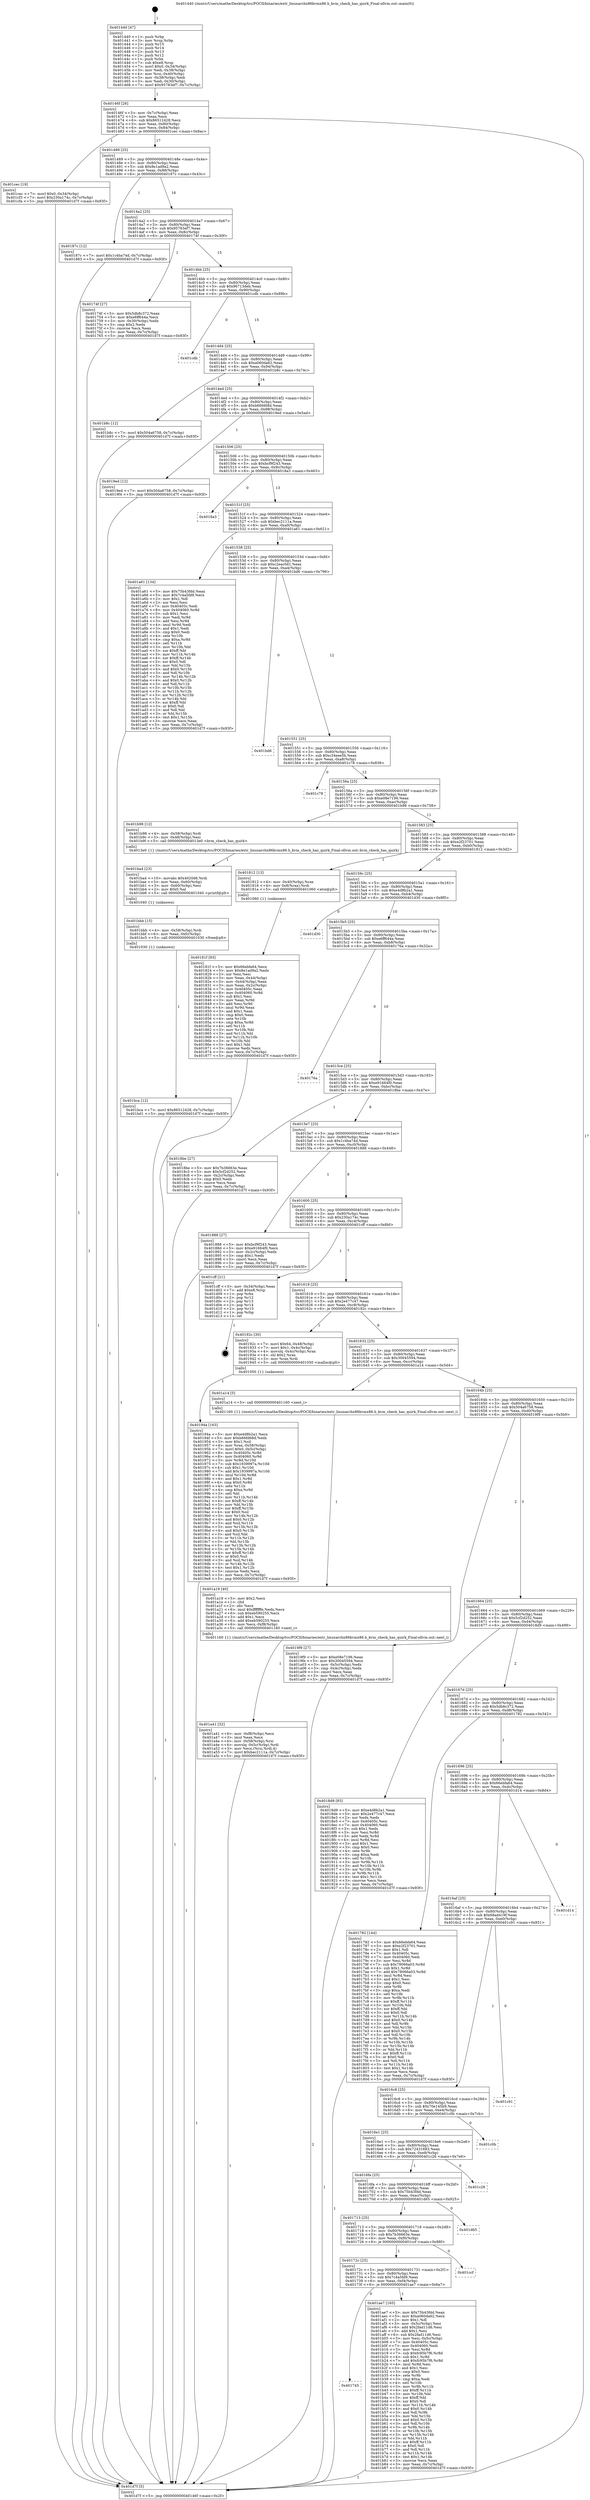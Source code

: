 digraph "0x401440" {
  label = "0x401440 (/mnt/c/Users/mathe/Desktop/tcc/POCII/binaries/extr_linuxarchx86kvmx86.h_kvm_check_has_quirk_Final-ollvm.out::main(0))"
  labelloc = "t"
  node[shape=record]

  Entry [label="",width=0.3,height=0.3,shape=circle,fillcolor=black,style=filled]
  "0x40146f" [label="{
     0x40146f [26]\l
     | [instrs]\l
     &nbsp;&nbsp;0x40146f \<+3\>: mov -0x7c(%rbp),%eax\l
     &nbsp;&nbsp;0x401472 \<+2\>: mov %eax,%ecx\l
     &nbsp;&nbsp;0x401474 \<+6\>: sub $0x86512428,%ecx\l
     &nbsp;&nbsp;0x40147a \<+3\>: mov %eax,-0x80(%rbp)\l
     &nbsp;&nbsp;0x40147d \<+6\>: mov %ecx,-0x84(%rbp)\l
     &nbsp;&nbsp;0x401483 \<+6\>: je 0000000000401cec \<main+0x8ac\>\l
  }"]
  "0x401cec" [label="{
     0x401cec [19]\l
     | [instrs]\l
     &nbsp;&nbsp;0x401cec \<+7\>: movl $0x0,-0x34(%rbp)\l
     &nbsp;&nbsp;0x401cf3 \<+7\>: movl $0x230a174c,-0x7c(%rbp)\l
     &nbsp;&nbsp;0x401cfa \<+5\>: jmp 0000000000401d7f \<main+0x93f\>\l
  }"]
  "0x401489" [label="{
     0x401489 [25]\l
     | [instrs]\l
     &nbsp;&nbsp;0x401489 \<+5\>: jmp 000000000040148e \<main+0x4e\>\l
     &nbsp;&nbsp;0x40148e \<+3\>: mov -0x80(%rbp),%eax\l
     &nbsp;&nbsp;0x401491 \<+5\>: sub $0x8e1ad9a2,%eax\l
     &nbsp;&nbsp;0x401496 \<+6\>: mov %eax,-0x88(%rbp)\l
     &nbsp;&nbsp;0x40149c \<+6\>: je 000000000040187c \<main+0x43c\>\l
  }"]
  Exit [label="",width=0.3,height=0.3,shape=circle,fillcolor=black,style=filled,peripheries=2]
  "0x40187c" [label="{
     0x40187c [12]\l
     | [instrs]\l
     &nbsp;&nbsp;0x40187c \<+7\>: movl $0x1c4ba74d,-0x7c(%rbp)\l
     &nbsp;&nbsp;0x401883 \<+5\>: jmp 0000000000401d7f \<main+0x93f\>\l
  }"]
  "0x4014a2" [label="{
     0x4014a2 [25]\l
     | [instrs]\l
     &nbsp;&nbsp;0x4014a2 \<+5\>: jmp 00000000004014a7 \<main+0x67\>\l
     &nbsp;&nbsp;0x4014a7 \<+3\>: mov -0x80(%rbp),%eax\l
     &nbsp;&nbsp;0x4014aa \<+5\>: sub $0x95783ef7,%eax\l
     &nbsp;&nbsp;0x4014af \<+6\>: mov %eax,-0x8c(%rbp)\l
     &nbsp;&nbsp;0x4014b5 \<+6\>: je 000000000040174f \<main+0x30f\>\l
  }"]
  "0x401bca" [label="{
     0x401bca [12]\l
     | [instrs]\l
     &nbsp;&nbsp;0x401bca \<+7\>: movl $0x86512428,-0x7c(%rbp)\l
     &nbsp;&nbsp;0x401bd1 \<+5\>: jmp 0000000000401d7f \<main+0x93f\>\l
  }"]
  "0x40174f" [label="{
     0x40174f [27]\l
     | [instrs]\l
     &nbsp;&nbsp;0x40174f \<+5\>: mov $0x5db8c372,%eax\l
     &nbsp;&nbsp;0x401754 \<+5\>: mov $0xe6ff644a,%ecx\l
     &nbsp;&nbsp;0x401759 \<+3\>: mov -0x30(%rbp),%edx\l
     &nbsp;&nbsp;0x40175c \<+3\>: cmp $0x2,%edx\l
     &nbsp;&nbsp;0x40175f \<+3\>: cmovne %ecx,%eax\l
     &nbsp;&nbsp;0x401762 \<+3\>: mov %eax,-0x7c(%rbp)\l
     &nbsp;&nbsp;0x401765 \<+5\>: jmp 0000000000401d7f \<main+0x93f\>\l
  }"]
  "0x4014bb" [label="{
     0x4014bb [25]\l
     | [instrs]\l
     &nbsp;&nbsp;0x4014bb \<+5\>: jmp 00000000004014c0 \<main+0x80\>\l
     &nbsp;&nbsp;0x4014c0 \<+3\>: mov -0x80(%rbp),%eax\l
     &nbsp;&nbsp;0x4014c3 \<+5\>: sub $0x96713deb,%eax\l
     &nbsp;&nbsp;0x4014c8 \<+6\>: mov %eax,-0x90(%rbp)\l
     &nbsp;&nbsp;0x4014ce \<+6\>: je 0000000000401cdb \<main+0x89b\>\l
  }"]
  "0x401d7f" [label="{
     0x401d7f [5]\l
     | [instrs]\l
     &nbsp;&nbsp;0x401d7f \<+5\>: jmp 000000000040146f \<main+0x2f\>\l
  }"]
  "0x401440" [label="{
     0x401440 [47]\l
     | [instrs]\l
     &nbsp;&nbsp;0x401440 \<+1\>: push %rbp\l
     &nbsp;&nbsp;0x401441 \<+3\>: mov %rsp,%rbp\l
     &nbsp;&nbsp;0x401444 \<+2\>: push %r15\l
     &nbsp;&nbsp;0x401446 \<+2\>: push %r14\l
     &nbsp;&nbsp;0x401448 \<+2\>: push %r13\l
     &nbsp;&nbsp;0x40144a \<+2\>: push %r12\l
     &nbsp;&nbsp;0x40144c \<+1\>: push %rbx\l
     &nbsp;&nbsp;0x40144d \<+7\>: sub $0xe8,%rsp\l
     &nbsp;&nbsp;0x401454 \<+7\>: movl $0x0,-0x34(%rbp)\l
     &nbsp;&nbsp;0x40145b \<+3\>: mov %edi,-0x38(%rbp)\l
     &nbsp;&nbsp;0x40145e \<+4\>: mov %rsi,-0x40(%rbp)\l
     &nbsp;&nbsp;0x401462 \<+3\>: mov -0x38(%rbp),%edi\l
     &nbsp;&nbsp;0x401465 \<+3\>: mov %edi,-0x30(%rbp)\l
     &nbsp;&nbsp;0x401468 \<+7\>: movl $0x95783ef7,-0x7c(%rbp)\l
  }"]
  "0x401bbb" [label="{
     0x401bbb [15]\l
     | [instrs]\l
     &nbsp;&nbsp;0x401bbb \<+4\>: mov -0x58(%rbp),%rdi\l
     &nbsp;&nbsp;0x401bbf \<+6\>: mov %eax,-0xfc(%rbp)\l
     &nbsp;&nbsp;0x401bc5 \<+5\>: call 0000000000401030 \<free@plt\>\l
     | [calls]\l
     &nbsp;&nbsp;0x401030 \{1\} (unknown)\l
  }"]
  "0x401cdb" [label="{
     0x401cdb\l
  }", style=dashed]
  "0x4014d4" [label="{
     0x4014d4 [25]\l
     | [instrs]\l
     &nbsp;&nbsp;0x4014d4 \<+5\>: jmp 00000000004014d9 \<main+0x99\>\l
     &nbsp;&nbsp;0x4014d9 \<+3\>: mov -0x80(%rbp),%eax\l
     &nbsp;&nbsp;0x4014dc \<+5\>: sub $0xa060da62,%eax\l
     &nbsp;&nbsp;0x4014e1 \<+6\>: mov %eax,-0x94(%rbp)\l
     &nbsp;&nbsp;0x4014e7 \<+6\>: je 0000000000401b8c \<main+0x74c\>\l
  }"]
  "0x401ba4" [label="{
     0x401ba4 [23]\l
     | [instrs]\l
     &nbsp;&nbsp;0x401ba4 \<+10\>: movabs $0x4020d6,%rdi\l
     &nbsp;&nbsp;0x401bae \<+3\>: mov %eax,-0x60(%rbp)\l
     &nbsp;&nbsp;0x401bb1 \<+3\>: mov -0x60(%rbp),%esi\l
     &nbsp;&nbsp;0x401bb4 \<+2\>: mov $0x0,%al\l
     &nbsp;&nbsp;0x401bb6 \<+5\>: call 0000000000401040 \<printf@plt\>\l
     | [calls]\l
     &nbsp;&nbsp;0x401040 \{1\} (unknown)\l
  }"]
  "0x401b8c" [label="{
     0x401b8c [12]\l
     | [instrs]\l
     &nbsp;&nbsp;0x401b8c \<+7\>: movl $0x504a6758,-0x7c(%rbp)\l
     &nbsp;&nbsp;0x401b93 \<+5\>: jmp 0000000000401d7f \<main+0x93f\>\l
  }"]
  "0x4014ed" [label="{
     0x4014ed [25]\l
     | [instrs]\l
     &nbsp;&nbsp;0x4014ed \<+5\>: jmp 00000000004014f2 \<main+0xb2\>\l
     &nbsp;&nbsp;0x4014f2 \<+3\>: mov -0x80(%rbp),%eax\l
     &nbsp;&nbsp;0x4014f5 \<+5\>: sub $0xb66fd68d,%eax\l
     &nbsp;&nbsp;0x4014fa \<+6\>: mov %eax,-0x98(%rbp)\l
     &nbsp;&nbsp;0x401500 \<+6\>: je 00000000004019ed \<main+0x5ad\>\l
  }"]
  "0x401745" [label="{
     0x401745\l
  }", style=dashed]
  "0x4019ed" [label="{
     0x4019ed [12]\l
     | [instrs]\l
     &nbsp;&nbsp;0x4019ed \<+7\>: movl $0x504a6758,-0x7c(%rbp)\l
     &nbsp;&nbsp;0x4019f4 \<+5\>: jmp 0000000000401d7f \<main+0x93f\>\l
  }"]
  "0x401506" [label="{
     0x401506 [25]\l
     | [instrs]\l
     &nbsp;&nbsp;0x401506 \<+5\>: jmp 000000000040150b \<main+0xcb\>\l
     &nbsp;&nbsp;0x40150b \<+3\>: mov -0x80(%rbp),%eax\l
     &nbsp;&nbsp;0x40150e \<+5\>: sub $0xbcf9f243,%eax\l
     &nbsp;&nbsp;0x401513 \<+6\>: mov %eax,-0x9c(%rbp)\l
     &nbsp;&nbsp;0x401519 \<+6\>: je 00000000004018a3 \<main+0x463\>\l
  }"]
  "0x401ae7" [label="{
     0x401ae7 [165]\l
     | [instrs]\l
     &nbsp;&nbsp;0x401ae7 \<+5\>: mov $0x75b43fdd,%eax\l
     &nbsp;&nbsp;0x401aec \<+5\>: mov $0xa060da62,%ecx\l
     &nbsp;&nbsp;0x401af1 \<+2\>: mov $0x1,%dl\l
     &nbsp;&nbsp;0x401af3 \<+3\>: mov -0x5c(%rbp),%esi\l
     &nbsp;&nbsp;0x401af6 \<+6\>: add $0x2fad11d6,%esi\l
     &nbsp;&nbsp;0x401afc \<+3\>: add $0x1,%esi\l
     &nbsp;&nbsp;0x401aff \<+6\>: sub $0x2fad11d6,%esi\l
     &nbsp;&nbsp;0x401b05 \<+3\>: mov %esi,-0x5c(%rbp)\l
     &nbsp;&nbsp;0x401b08 \<+7\>: mov 0x40405c,%esi\l
     &nbsp;&nbsp;0x401b0f \<+7\>: mov 0x404060,%edi\l
     &nbsp;&nbsp;0x401b16 \<+3\>: mov %esi,%r8d\l
     &nbsp;&nbsp;0x401b19 \<+7\>: sub $0xfc95b7f6,%r8d\l
     &nbsp;&nbsp;0x401b20 \<+4\>: sub $0x1,%r8d\l
     &nbsp;&nbsp;0x401b24 \<+7\>: add $0xfc95b7f6,%r8d\l
     &nbsp;&nbsp;0x401b2b \<+4\>: imul %r8d,%esi\l
     &nbsp;&nbsp;0x401b2f \<+3\>: and $0x1,%esi\l
     &nbsp;&nbsp;0x401b32 \<+3\>: cmp $0x0,%esi\l
     &nbsp;&nbsp;0x401b35 \<+4\>: sete %r9b\l
     &nbsp;&nbsp;0x401b39 \<+3\>: cmp $0xa,%edi\l
     &nbsp;&nbsp;0x401b3c \<+4\>: setl %r10b\l
     &nbsp;&nbsp;0x401b40 \<+3\>: mov %r9b,%r11b\l
     &nbsp;&nbsp;0x401b43 \<+4\>: xor $0xff,%r11b\l
     &nbsp;&nbsp;0x401b47 \<+3\>: mov %r10b,%bl\l
     &nbsp;&nbsp;0x401b4a \<+3\>: xor $0xff,%bl\l
     &nbsp;&nbsp;0x401b4d \<+3\>: xor $0x0,%dl\l
     &nbsp;&nbsp;0x401b50 \<+3\>: mov %r11b,%r14b\l
     &nbsp;&nbsp;0x401b53 \<+4\>: and $0x0,%r14b\l
     &nbsp;&nbsp;0x401b57 \<+3\>: and %dl,%r9b\l
     &nbsp;&nbsp;0x401b5a \<+3\>: mov %bl,%r15b\l
     &nbsp;&nbsp;0x401b5d \<+4\>: and $0x0,%r15b\l
     &nbsp;&nbsp;0x401b61 \<+3\>: and %dl,%r10b\l
     &nbsp;&nbsp;0x401b64 \<+3\>: or %r9b,%r14b\l
     &nbsp;&nbsp;0x401b67 \<+3\>: or %r10b,%r15b\l
     &nbsp;&nbsp;0x401b6a \<+3\>: xor %r15b,%r14b\l
     &nbsp;&nbsp;0x401b6d \<+3\>: or %bl,%r11b\l
     &nbsp;&nbsp;0x401b70 \<+4\>: xor $0xff,%r11b\l
     &nbsp;&nbsp;0x401b74 \<+3\>: or $0x0,%dl\l
     &nbsp;&nbsp;0x401b77 \<+3\>: and %dl,%r11b\l
     &nbsp;&nbsp;0x401b7a \<+3\>: or %r11b,%r14b\l
     &nbsp;&nbsp;0x401b7d \<+4\>: test $0x1,%r14b\l
     &nbsp;&nbsp;0x401b81 \<+3\>: cmovne %ecx,%eax\l
     &nbsp;&nbsp;0x401b84 \<+3\>: mov %eax,-0x7c(%rbp)\l
     &nbsp;&nbsp;0x401b87 \<+5\>: jmp 0000000000401d7f \<main+0x93f\>\l
  }"]
  "0x4018a3" [label="{
     0x4018a3\l
  }", style=dashed]
  "0x40151f" [label="{
     0x40151f [25]\l
     | [instrs]\l
     &nbsp;&nbsp;0x40151f \<+5\>: jmp 0000000000401524 \<main+0xe4\>\l
     &nbsp;&nbsp;0x401524 \<+3\>: mov -0x80(%rbp),%eax\l
     &nbsp;&nbsp;0x401527 \<+5\>: sub $0xbec2111a,%eax\l
     &nbsp;&nbsp;0x40152c \<+6\>: mov %eax,-0xa0(%rbp)\l
     &nbsp;&nbsp;0x401532 \<+6\>: je 0000000000401a61 \<main+0x621\>\l
  }"]
  "0x40172c" [label="{
     0x40172c [25]\l
     | [instrs]\l
     &nbsp;&nbsp;0x40172c \<+5\>: jmp 0000000000401731 \<main+0x2f1\>\l
     &nbsp;&nbsp;0x401731 \<+3\>: mov -0x80(%rbp),%eax\l
     &nbsp;&nbsp;0x401734 \<+5\>: sub $0x7c4a5fd9,%eax\l
     &nbsp;&nbsp;0x401739 \<+6\>: mov %eax,-0xf4(%rbp)\l
     &nbsp;&nbsp;0x40173f \<+6\>: je 0000000000401ae7 \<main+0x6a7\>\l
  }"]
  "0x401a61" [label="{
     0x401a61 [134]\l
     | [instrs]\l
     &nbsp;&nbsp;0x401a61 \<+5\>: mov $0x75b43fdd,%eax\l
     &nbsp;&nbsp;0x401a66 \<+5\>: mov $0x7c4a5fd9,%ecx\l
     &nbsp;&nbsp;0x401a6b \<+2\>: mov $0x1,%dl\l
     &nbsp;&nbsp;0x401a6d \<+2\>: xor %esi,%esi\l
     &nbsp;&nbsp;0x401a6f \<+7\>: mov 0x40405c,%edi\l
     &nbsp;&nbsp;0x401a76 \<+8\>: mov 0x404060,%r8d\l
     &nbsp;&nbsp;0x401a7e \<+3\>: sub $0x1,%esi\l
     &nbsp;&nbsp;0x401a81 \<+3\>: mov %edi,%r9d\l
     &nbsp;&nbsp;0x401a84 \<+3\>: add %esi,%r9d\l
     &nbsp;&nbsp;0x401a87 \<+4\>: imul %r9d,%edi\l
     &nbsp;&nbsp;0x401a8b \<+3\>: and $0x1,%edi\l
     &nbsp;&nbsp;0x401a8e \<+3\>: cmp $0x0,%edi\l
     &nbsp;&nbsp;0x401a91 \<+4\>: sete %r10b\l
     &nbsp;&nbsp;0x401a95 \<+4\>: cmp $0xa,%r8d\l
     &nbsp;&nbsp;0x401a99 \<+4\>: setl %r11b\l
     &nbsp;&nbsp;0x401a9d \<+3\>: mov %r10b,%bl\l
     &nbsp;&nbsp;0x401aa0 \<+3\>: xor $0xff,%bl\l
     &nbsp;&nbsp;0x401aa3 \<+3\>: mov %r11b,%r14b\l
     &nbsp;&nbsp;0x401aa6 \<+4\>: xor $0xff,%r14b\l
     &nbsp;&nbsp;0x401aaa \<+3\>: xor $0x0,%dl\l
     &nbsp;&nbsp;0x401aad \<+3\>: mov %bl,%r15b\l
     &nbsp;&nbsp;0x401ab0 \<+4\>: and $0x0,%r15b\l
     &nbsp;&nbsp;0x401ab4 \<+3\>: and %dl,%r10b\l
     &nbsp;&nbsp;0x401ab7 \<+3\>: mov %r14b,%r12b\l
     &nbsp;&nbsp;0x401aba \<+4\>: and $0x0,%r12b\l
     &nbsp;&nbsp;0x401abe \<+3\>: and %dl,%r11b\l
     &nbsp;&nbsp;0x401ac1 \<+3\>: or %r10b,%r15b\l
     &nbsp;&nbsp;0x401ac4 \<+3\>: or %r11b,%r12b\l
     &nbsp;&nbsp;0x401ac7 \<+3\>: xor %r12b,%r15b\l
     &nbsp;&nbsp;0x401aca \<+3\>: or %r14b,%bl\l
     &nbsp;&nbsp;0x401acd \<+3\>: xor $0xff,%bl\l
     &nbsp;&nbsp;0x401ad0 \<+3\>: or $0x0,%dl\l
     &nbsp;&nbsp;0x401ad3 \<+2\>: and %dl,%bl\l
     &nbsp;&nbsp;0x401ad5 \<+3\>: or %bl,%r15b\l
     &nbsp;&nbsp;0x401ad8 \<+4\>: test $0x1,%r15b\l
     &nbsp;&nbsp;0x401adc \<+3\>: cmovne %ecx,%eax\l
     &nbsp;&nbsp;0x401adf \<+3\>: mov %eax,-0x7c(%rbp)\l
     &nbsp;&nbsp;0x401ae2 \<+5\>: jmp 0000000000401d7f \<main+0x93f\>\l
  }"]
  "0x401538" [label="{
     0x401538 [25]\l
     | [instrs]\l
     &nbsp;&nbsp;0x401538 \<+5\>: jmp 000000000040153d \<main+0xfd\>\l
     &nbsp;&nbsp;0x40153d \<+3\>: mov -0x80(%rbp),%eax\l
     &nbsp;&nbsp;0x401540 \<+5\>: sub $0xc2eac0d1,%eax\l
     &nbsp;&nbsp;0x401545 \<+6\>: mov %eax,-0xa4(%rbp)\l
     &nbsp;&nbsp;0x40154b \<+6\>: je 0000000000401bd6 \<main+0x796\>\l
  }"]
  "0x401ccf" [label="{
     0x401ccf\l
  }", style=dashed]
  "0x401bd6" [label="{
     0x401bd6\l
  }", style=dashed]
  "0x401551" [label="{
     0x401551 [25]\l
     | [instrs]\l
     &nbsp;&nbsp;0x401551 \<+5\>: jmp 0000000000401556 \<main+0x116\>\l
     &nbsp;&nbsp;0x401556 \<+3\>: mov -0x80(%rbp),%eax\l
     &nbsp;&nbsp;0x401559 \<+5\>: sub $0xc34eee5b,%eax\l
     &nbsp;&nbsp;0x40155e \<+6\>: mov %eax,-0xa8(%rbp)\l
     &nbsp;&nbsp;0x401564 \<+6\>: je 0000000000401c78 \<main+0x838\>\l
  }"]
  "0x401713" [label="{
     0x401713 [25]\l
     | [instrs]\l
     &nbsp;&nbsp;0x401713 \<+5\>: jmp 0000000000401718 \<main+0x2d8\>\l
     &nbsp;&nbsp;0x401718 \<+3\>: mov -0x80(%rbp),%eax\l
     &nbsp;&nbsp;0x40171b \<+5\>: sub $0x7b36663e,%eax\l
     &nbsp;&nbsp;0x401720 \<+6\>: mov %eax,-0xf0(%rbp)\l
     &nbsp;&nbsp;0x401726 \<+6\>: je 0000000000401ccf \<main+0x88f\>\l
  }"]
  "0x401c78" [label="{
     0x401c78\l
  }", style=dashed]
  "0x40156a" [label="{
     0x40156a [25]\l
     | [instrs]\l
     &nbsp;&nbsp;0x40156a \<+5\>: jmp 000000000040156f \<main+0x12f\>\l
     &nbsp;&nbsp;0x40156f \<+3\>: mov -0x80(%rbp),%eax\l
     &nbsp;&nbsp;0x401572 \<+5\>: sub $0xe08e7196,%eax\l
     &nbsp;&nbsp;0x401577 \<+6\>: mov %eax,-0xac(%rbp)\l
     &nbsp;&nbsp;0x40157d \<+6\>: je 0000000000401b98 \<main+0x758\>\l
  }"]
  "0x401d65" [label="{
     0x401d65\l
  }", style=dashed]
  "0x401b98" [label="{
     0x401b98 [12]\l
     | [instrs]\l
     &nbsp;&nbsp;0x401b98 \<+4\>: mov -0x58(%rbp),%rdi\l
     &nbsp;&nbsp;0x401b9c \<+3\>: mov -0x48(%rbp),%esi\l
     &nbsp;&nbsp;0x401b9f \<+5\>: call 00000000004013e0 \<kvm_check_has_quirk\>\l
     | [calls]\l
     &nbsp;&nbsp;0x4013e0 \{1\} (/mnt/c/Users/mathe/Desktop/tcc/POCII/binaries/extr_linuxarchx86kvmx86.h_kvm_check_has_quirk_Final-ollvm.out::kvm_check_has_quirk)\l
  }"]
  "0x401583" [label="{
     0x401583 [25]\l
     | [instrs]\l
     &nbsp;&nbsp;0x401583 \<+5\>: jmp 0000000000401588 \<main+0x148\>\l
     &nbsp;&nbsp;0x401588 \<+3\>: mov -0x80(%rbp),%eax\l
     &nbsp;&nbsp;0x40158b \<+5\>: sub $0xe2f23701,%eax\l
     &nbsp;&nbsp;0x401590 \<+6\>: mov %eax,-0xb0(%rbp)\l
     &nbsp;&nbsp;0x401596 \<+6\>: je 0000000000401812 \<main+0x3d2\>\l
  }"]
  "0x4016fa" [label="{
     0x4016fa [25]\l
     | [instrs]\l
     &nbsp;&nbsp;0x4016fa \<+5\>: jmp 00000000004016ff \<main+0x2bf\>\l
     &nbsp;&nbsp;0x4016ff \<+3\>: mov -0x80(%rbp),%eax\l
     &nbsp;&nbsp;0x401702 \<+5\>: sub $0x75b43fdd,%eax\l
     &nbsp;&nbsp;0x401707 \<+6\>: mov %eax,-0xec(%rbp)\l
     &nbsp;&nbsp;0x40170d \<+6\>: je 0000000000401d65 \<main+0x925\>\l
  }"]
  "0x401812" [label="{
     0x401812 [13]\l
     | [instrs]\l
     &nbsp;&nbsp;0x401812 \<+4\>: mov -0x40(%rbp),%rax\l
     &nbsp;&nbsp;0x401816 \<+4\>: mov 0x8(%rax),%rdi\l
     &nbsp;&nbsp;0x40181a \<+5\>: call 0000000000401060 \<atoi@plt\>\l
     | [calls]\l
     &nbsp;&nbsp;0x401060 \{1\} (unknown)\l
  }"]
  "0x40159c" [label="{
     0x40159c [25]\l
     | [instrs]\l
     &nbsp;&nbsp;0x40159c \<+5\>: jmp 00000000004015a1 \<main+0x161\>\l
     &nbsp;&nbsp;0x4015a1 \<+3\>: mov -0x80(%rbp),%eax\l
     &nbsp;&nbsp;0x4015a4 \<+5\>: sub $0xe4d8b2a1,%eax\l
     &nbsp;&nbsp;0x4015a9 \<+6\>: mov %eax,-0xb4(%rbp)\l
     &nbsp;&nbsp;0x4015af \<+6\>: je 0000000000401d30 \<main+0x8f0\>\l
  }"]
  "0x401c26" [label="{
     0x401c26\l
  }", style=dashed]
  "0x401d30" [label="{
     0x401d30\l
  }", style=dashed]
  "0x4015b5" [label="{
     0x4015b5 [25]\l
     | [instrs]\l
     &nbsp;&nbsp;0x4015b5 \<+5\>: jmp 00000000004015ba \<main+0x17a\>\l
     &nbsp;&nbsp;0x4015ba \<+3\>: mov -0x80(%rbp),%eax\l
     &nbsp;&nbsp;0x4015bd \<+5\>: sub $0xe6ff644a,%eax\l
     &nbsp;&nbsp;0x4015c2 \<+6\>: mov %eax,-0xb8(%rbp)\l
     &nbsp;&nbsp;0x4015c8 \<+6\>: je 000000000040176a \<main+0x32a\>\l
  }"]
  "0x4016e1" [label="{
     0x4016e1 [25]\l
     | [instrs]\l
     &nbsp;&nbsp;0x4016e1 \<+5\>: jmp 00000000004016e6 \<main+0x2a6\>\l
     &nbsp;&nbsp;0x4016e6 \<+3\>: mov -0x80(%rbp),%eax\l
     &nbsp;&nbsp;0x4016e9 \<+5\>: sub $0x72431683,%eax\l
     &nbsp;&nbsp;0x4016ee \<+6\>: mov %eax,-0xe8(%rbp)\l
     &nbsp;&nbsp;0x4016f4 \<+6\>: je 0000000000401c26 \<main+0x7e6\>\l
  }"]
  "0x40176a" [label="{
     0x40176a\l
  }", style=dashed]
  "0x4015ce" [label="{
     0x4015ce [25]\l
     | [instrs]\l
     &nbsp;&nbsp;0x4015ce \<+5\>: jmp 00000000004015d3 \<main+0x193\>\l
     &nbsp;&nbsp;0x4015d3 \<+3\>: mov -0x80(%rbp),%eax\l
     &nbsp;&nbsp;0x4015d6 \<+5\>: sub $0xe91664f0,%eax\l
     &nbsp;&nbsp;0x4015db \<+6\>: mov %eax,-0xbc(%rbp)\l
     &nbsp;&nbsp;0x4015e1 \<+6\>: je 00000000004018be \<main+0x47e\>\l
  }"]
  "0x401c0b" [label="{
     0x401c0b\l
  }", style=dashed]
  "0x4018be" [label="{
     0x4018be [27]\l
     | [instrs]\l
     &nbsp;&nbsp;0x4018be \<+5\>: mov $0x7b36663e,%eax\l
     &nbsp;&nbsp;0x4018c3 \<+5\>: mov $0x5cf2d252,%ecx\l
     &nbsp;&nbsp;0x4018c8 \<+3\>: mov -0x2c(%rbp),%edx\l
     &nbsp;&nbsp;0x4018cb \<+3\>: cmp $0x0,%edx\l
     &nbsp;&nbsp;0x4018ce \<+3\>: cmove %ecx,%eax\l
     &nbsp;&nbsp;0x4018d1 \<+3\>: mov %eax,-0x7c(%rbp)\l
     &nbsp;&nbsp;0x4018d4 \<+5\>: jmp 0000000000401d7f \<main+0x93f\>\l
  }"]
  "0x4015e7" [label="{
     0x4015e7 [25]\l
     | [instrs]\l
     &nbsp;&nbsp;0x4015e7 \<+5\>: jmp 00000000004015ec \<main+0x1ac\>\l
     &nbsp;&nbsp;0x4015ec \<+3\>: mov -0x80(%rbp),%eax\l
     &nbsp;&nbsp;0x4015ef \<+5\>: sub $0x1c4ba74d,%eax\l
     &nbsp;&nbsp;0x4015f4 \<+6\>: mov %eax,-0xc0(%rbp)\l
     &nbsp;&nbsp;0x4015fa \<+6\>: je 0000000000401888 \<main+0x448\>\l
  }"]
  "0x4016c8" [label="{
     0x4016c8 [25]\l
     | [instrs]\l
     &nbsp;&nbsp;0x4016c8 \<+5\>: jmp 00000000004016cd \<main+0x28d\>\l
     &nbsp;&nbsp;0x4016cd \<+3\>: mov -0x80(%rbp),%eax\l
     &nbsp;&nbsp;0x4016d0 \<+5\>: sub $0x70e145b9,%eax\l
     &nbsp;&nbsp;0x4016d5 \<+6\>: mov %eax,-0xe4(%rbp)\l
     &nbsp;&nbsp;0x4016db \<+6\>: je 0000000000401c0b \<main+0x7cb\>\l
  }"]
  "0x401888" [label="{
     0x401888 [27]\l
     | [instrs]\l
     &nbsp;&nbsp;0x401888 \<+5\>: mov $0xbcf9f243,%eax\l
     &nbsp;&nbsp;0x40188d \<+5\>: mov $0xe91664f0,%ecx\l
     &nbsp;&nbsp;0x401892 \<+3\>: mov -0x2c(%rbp),%edx\l
     &nbsp;&nbsp;0x401895 \<+3\>: cmp $0x1,%edx\l
     &nbsp;&nbsp;0x401898 \<+3\>: cmovl %ecx,%eax\l
     &nbsp;&nbsp;0x40189b \<+3\>: mov %eax,-0x7c(%rbp)\l
     &nbsp;&nbsp;0x40189e \<+5\>: jmp 0000000000401d7f \<main+0x93f\>\l
  }"]
  "0x401600" [label="{
     0x401600 [25]\l
     | [instrs]\l
     &nbsp;&nbsp;0x401600 \<+5\>: jmp 0000000000401605 \<main+0x1c5\>\l
     &nbsp;&nbsp;0x401605 \<+3\>: mov -0x80(%rbp),%eax\l
     &nbsp;&nbsp;0x401608 \<+5\>: sub $0x230a174c,%eax\l
     &nbsp;&nbsp;0x40160d \<+6\>: mov %eax,-0xc4(%rbp)\l
     &nbsp;&nbsp;0x401613 \<+6\>: je 0000000000401cff \<main+0x8bf\>\l
  }"]
  "0x401c91" [label="{
     0x401c91\l
  }", style=dashed]
  "0x401cff" [label="{
     0x401cff [21]\l
     | [instrs]\l
     &nbsp;&nbsp;0x401cff \<+3\>: mov -0x34(%rbp),%eax\l
     &nbsp;&nbsp;0x401d02 \<+7\>: add $0xe8,%rsp\l
     &nbsp;&nbsp;0x401d09 \<+1\>: pop %rbx\l
     &nbsp;&nbsp;0x401d0a \<+2\>: pop %r12\l
     &nbsp;&nbsp;0x401d0c \<+2\>: pop %r13\l
     &nbsp;&nbsp;0x401d0e \<+2\>: pop %r14\l
     &nbsp;&nbsp;0x401d10 \<+2\>: pop %r15\l
     &nbsp;&nbsp;0x401d12 \<+1\>: pop %rbp\l
     &nbsp;&nbsp;0x401d13 \<+1\>: ret\l
  }"]
  "0x401619" [label="{
     0x401619 [25]\l
     | [instrs]\l
     &nbsp;&nbsp;0x401619 \<+5\>: jmp 000000000040161e \<main+0x1de\>\l
     &nbsp;&nbsp;0x40161e \<+3\>: mov -0x80(%rbp),%eax\l
     &nbsp;&nbsp;0x401621 \<+5\>: sub $0x2e477c47,%eax\l
     &nbsp;&nbsp;0x401626 \<+6\>: mov %eax,-0xc8(%rbp)\l
     &nbsp;&nbsp;0x40162c \<+6\>: je 000000000040192c \<main+0x4ec\>\l
  }"]
  "0x4016af" [label="{
     0x4016af [25]\l
     | [instrs]\l
     &nbsp;&nbsp;0x4016af \<+5\>: jmp 00000000004016b4 \<main+0x274\>\l
     &nbsp;&nbsp;0x4016b4 \<+3\>: mov -0x80(%rbp),%eax\l
     &nbsp;&nbsp;0x4016b7 \<+5\>: sub $0x68ad419f,%eax\l
     &nbsp;&nbsp;0x4016bc \<+6\>: mov %eax,-0xe0(%rbp)\l
     &nbsp;&nbsp;0x4016c2 \<+6\>: je 0000000000401c91 \<main+0x851\>\l
  }"]
  "0x40192c" [label="{
     0x40192c [30]\l
     | [instrs]\l
     &nbsp;&nbsp;0x40192c \<+7\>: movl $0x64,-0x48(%rbp)\l
     &nbsp;&nbsp;0x401933 \<+7\>: movl $0x1,-0x4c(%rbp)\l
     &nbsp;&nbsp;0x40193a \<+4\>: movslq -0x4c(%rbp),%rax\l
     &nbsp;&nbsp;0x40193e \<+4\>: shl $0x2,%rax\l
     &nbsp;&nbsp;0x401942 \<+3\>: mov %rax,%rdi\l
     &nbsp;&nbsp;0x401945 \<+5\>: call 0000000000401050 \<malloc@plt\>\l
     | [calls]\l
     &nbsp;&nbsp;0x401050 \{1\} (unknown)\l
  }"]
  "0x401632" [label="{
     0x401632 [25]\l
     | [instrs]\l
     &nbsp;&nbsp;0x401632 \<+5\>: jmp 0000000000401637 \<main+0x1f7\>\l
     &nbsp;&nbsp;0x401637 \<+3\>: mov -0x80(%rbp),%eax\l
     &nbsp;&nbsp;0x40163a \<+5\>: sub $0x30045594,%eax\l
     &nbsp;&nbsp;0x40163f \<+6\>: mov %eax,-0xcc(%rbp)\l
     &nbsp;&nbsp;0x401645 \<+6\>: je 0000000000401a14 \<main+0x5d4\>\l
  }"]
  "0x401d14" [label="{
     0x401d14\l
  }", style=dashed]
  "0x401a14" [label="{
     0x401a14 [5]\l
     | [instrs]\l
     &nbsp;&nbsp;0x401a14 \<+5\>: call 0000000000401160 \<next_i\>\l
     | [calls]\l
     &nbsp;&nbsp;0x401160 \{1\} (/mnt/c/Users/mathe/Desktop/tcc/POCII/binaries/extr_linuxarchx86kvmx86.h_kvm_check_has_quirk_Final-ollvm.out::next_i)\l
  }"]
  "0x40164b" [label="{
     0x40164b [25]\l
     | [instrs]\l
     &nbsp;&nbsp;0x40164b \<+5\>: jmp 0000000000401650 \<main+0x210\>\l
     &nbsp;&nbsp;0x401650 \<+3\>: mov -0x80(%rbp),%eax\l
     &nbsp;&nbsp;0x401653 \<+5\>: sub $0x504a6758,%eax\l
     &nbsp;&nbsp;0x401658 \<+6\>: mov %eax,-0xd0(%rbp)\l
     &nbsp;&nbsp;0x40165e \<+6\>: je 00000000004019f9 \<main+0x5b9\>\l
  }"]
  "0x401a41" [label="{
     0x401a41 [32]\l
     | [instrs]\l
     &nbsp;&nbsp;0x401a41 \<+6\>: mov -0xf8(%rbp),%ecx\l
     &nbsp;&nbsp;0x401a47 \<+3\>: imul %eax,%ecx\l
     &nbsp;&nbsp;0x401a4a \<+4\>: mov -0x58(%rbp),%rsi\l
     &nbsp;&nbsp;0x401a4e \<+4\>: movslq -0x5c(%rbp),%rdi\l
     &nbsp;&nbsp;0x401a52 \<+3\>: mov %ecx,(%rsi,%rdi,4)\l
     &nbsp;&nbsp;0x401a55 \<+7\>: movl $0xbec2111a,-0x7c(%rbp)\l
     &nbsp;&nbsp;0x401a5c \<+5\>: jmp 0000000000401d7f \<main+0x93f\>\l
  }"]
  "0x4019f9" [label="{
     0x4019f9 [27]\l
     | [instrs]\l
     &nbsp;&nbsp;0x4019f9 \<+5\>: mov $0xe08e7196,%eax\l
     &nbsp;&nbsp;0x4019fe \<+5\>: mov $0x30045594,%ecx\l
     &nbsp;&nbsp;0x401a03 \<+3\>: mov -0x5c(%rbp),%edx\l
     &nbsp;&nbsp;0x401a06 \<+3\>: cmp -0x4c(%rbp),%edx\l
     &nbsp;&nbsp;0x401a09 \<+3\>: cmovl %ecx,%eax\l
     &nbsp;&nbsp;0x401a0c \<+3\>: mov %eax,-0x7c(%rbp)\l
     &nbsp;&nbsp;0x401a0f \<+5\>: jmp 0000000000401d7f \<main+0x93f\>\l
  }"]
  "0x401664" [label="{
     0x401664 [25]\l
     | [instrs]\l
     &nbsp;&nbsp;0x401664 \<+5\>: jmp 0000000000401669 \<main+0x229\>\l
     &nbsp;&nbsp;0x401669 \<+3\>: mov -0x80(%rbp),%eax\l
     &nbsp;&nbsp;0x40166c \<+5\>: sub $0x5cf2d252,%eax\l
     &nbsp;&nbsp;0x401671 \<+6\>: mov %eax,-0xd4(%rbp)\l
     &nbsp;&nbsp;0x401677 \<+6\>: je 00000000004018d9 \<main+0x499\>\l
  }"]
  "0x401a19" [label="{
     0x401a19 [40]\l
     | [instrs]\l
     &nbsp;&nbsp;0x401a19 \<+5\>: mov $0x2,%ecx\l
     &nbsp;&nbsp;0x401a1e \<+1\>: cltd\l
     &nbsp;&nbsp;0x401a1f \<+2\>: idiv %ecx\l
     &nbsp;&nbsp;0x401a21 \<+6\>: imul $0xfffffffe,%edx,%ecx\l
     &nbsp;&nbsp;0x401a27 \<+6\>: sub $0xeb590255,%ecx\l
     &nbsp;&nbsp;0x401a2d \<+3\>: add $0x1,%ecx\l
     &nbsp;&nbsp;0x401a30 \<+6\>: add $0xeb590255,%ecx\l
     &nbsp;&nbsp;0x401a36 \<+6\>: mov %ecx,-0xf8(%rbp)\l
     &nbsp;&nbsp;0x401a3c \<+5\>: call 0000000000401160 \<next_i\>\l
     | [calls]\l
     &nbsp;&nbsp;0x401160 \{1\} (/mnt/c/Users/mathe/Desktop/tcc/POCII/binaries/extr_linuxarchx86kvmx86.h_kvm_check_has_quirk_Final-ollvm.out::next_i)\l
  }"]
  "0x4018d9" [label="{
     0x4018d9 [83]\l
     | [instrs]\l
     &nbsp;&nbsp;0x4018d9 \<+5\>: mov $0xe4d8b2a1,%eax\l
     &nbsp;&nbsp;0x4018de \<+5\>: mov $0x2e477c47,%ecx\l
     &nbsp;&nbsp;0x4018e3 \<+2\>: xor %edx,%edx\l
     &nbsp;&nbsp;0x4018e5 \<+7\>: mov 0x40405c,%esi\l
     &nbsp;&nbsp;0x4018ec \<+7\>: mov 0x404060,%edi\l
     &nbsp;&nbsp;0x4018f3 \<+3\>: sub $0x1,%edx\l
     &nbsp;&nbsp;0x4018f6 \<+3\>: mov %esi,%r8d\l
     &nbsp;&nbsp;0x4018f9 \<+3\>: add %edx,%r8d\l
     &nbsp;&nbsp;0x4018fc \<+4\>: imul %r8d,%esi\l
     &nbsp;&nbsp;0x401900 \<+3\>: and $0x1,%esi\l
     &nbsp;&nbsp;0x401903 \<+3\>: cmp $0x0,%esi\l
     &nbsp;&nbsp;0x401906 \<+4\>: sete %r9b\l
     &nbsp;&nbsp;0x40190a \<+3\>: cmp $0xa,%edi\l
     &nbsp;&nbsp;0x40190d \<+4\>: setl %r10b\l
     &nbsp;&nbsp;0x401911 \<+3\>: mov %r9b,%r11b\l
     &nbsp;&nbsp;0x401914 \<+3\>: and %r10b,%r11b\l
     &nbsp;&nbsp;0x401917 \<+3\>: xor %r10b,%r9b\l
     &nbsp;&nbsp;0x40191a \<+3\>: or %r9b,%r11b\l
     &nbsp;&nbsp;0x40191d \<+4\>: test $0x1,%r11b\l
     &nbsp;&nbsp;0x401921 \<+3\>: cmovne %ecx,%eax\l
     &nbsp;&nbsp;0x401924 \<+3\>: mov %eax,-0x7c(%rbp)\l
     &nbsp;&nbsp;0x401927 \<+5\>: jmp 0000000000401d7f \<main+0x93f\>\l
  }"]
  "0x40167d" [label="{
     0x40167d [25]\l
     | [instrs]\l
     &nbsp;&nbsp;0x40167d \<+5\>: jmp 0000000000401682 \<main+0x242\>\l
     &nbsp;&nbsp;0x401682 \<+3\>: mov -0x80(%rbp),%eax\l
     &nbsp;&nbsp;0x401685 \<+5\>: sub $0x5db8c372,%eax\l
     &nbsp;&nbsp;0x40168a \<+6\>: mov %eax,-0xd8(%rbp)\l
     &nbsp;&nbsp;0x401690 \<+6\>: je 0000000000401782 \<main+0x342\>\l
  }"]
  "0x40194a" [label="{
     0x40194a [163]\l
     | [instrs]\l
     &nbsp;&nbsp;0x40194a \<+5\>: mov $0xe4d8b2a1,%ecx\l
     &nbsp;&nbsp;0x40194f \<+5\>: mov $0xb66fd68d,%edx\l
     &nbsp;&nbsp;0x401954 \<+3\>: mov $0x1,%sil\l
     &nbsp;&nbsp;0x401957 \<+4\>: mov %rax,-0x58(%rbp)\l
     &nbsp;&nbsp;0x40195b \<+7\>: movl $0x0,-0x5c(%rbp)\l
     &nbsp;&nbsp;0x401962 \<+8\>: mov 0x40405c,%r8d\l
     &nbsp;&nbsp;0x40196a \<+8\>: mov 0x404060,%r9d\l
     &nbsp;&nbsp;0x401972 \<+3\>: mov %r8d,%r10d\l
     &nbsp;&nbsp;0x401975 \<+7\>: sub $0x1939997a,%r10d\l
     &nbsp;&nbsp;0x40197c \<+4\>: sub $0x1,%r10d\l
     &nbsp;&nbsp;0x401980 \<+7\>: add $0x1939997a,%r10d\l
     &nbsp;&nbsp;0x401987 \<+4\>: imul %r10d,%r8d\l
     &nbsp;&nbsp;0x40198b \<+4\>: and $0x1,%r8d\l
     &nbsp;&nbsp;0x40198f \<+4\>: cmp $0x0,%r8d\l
     &nbsp;&nbsp;0x401993 \<+4\>: sete %r11b\l
     &nbsp;&nbsp;0x401997 \<+4\>: cmp $0xa,%r9d\l
     &nbsp;&nbsp;0x40199b \<+3\>: setl %bl\l
     &nbsp;&nbsp;0x40199e \<+3\>: mov %r11b,%r14b\l
     &nbsp;&nbsp;0x4019a1 \<+4\>: xor $0xff,%r14b\l
     &nbsp;&nbsp;0x4019a5 \<+3\>: mov %bl,%r15b\l
     &nbsp;&nbsp;0x4019a8 \<+4\>: xor $0xff,%r15b\l
     &nbsp;&nbsp;0x4019ac \<+4\>: xor $0x0,%sil\l
     &nbsp;&nbsp;0x4019b0 \<+3\>: mov %r14b,%r12b\l
     &nbsp;&nbsp;0x4019b3 \<+4\>: and $0x0,%r12b\l
     &nbsp;&nbsp;0x4019b7 \<+3\>: and %sil,%r11b\l
     &nbsp;&nbsp;0x4019ba \<+3\>: mov %r15b,%r13b\l
     &nbsp;&nbsp;0x4019bd \<+4\>: and $0x0,%r13b\l
     &nbsp;&nbsp;0x4019c1 \<+3\>: and %sil,%bl\l
     &nbsp;&nbsp;0x4019c4 \<+3\>: or %r11b,%r12b\l
     &nbsp;&nbsp;0x4019c7 \<+3\>: or %bl,%r13b\l
     &nbsp;&nbsp;0x4019ca \<+3\>: xor %r13b,%r12b\l
     &nbsp;&nbsp;0x4019cd \<+3\>: or %r15b,%r14b\l
     &nbsp;&nbsp;0x4019d0 \<+4\>: xor $0xff,%r14b\l
     &nbsp;&nbsp;0x4019d4 \<+4\>: or $0x0,%sil\l
     &nbsp;&nbsp;0x4019d8 \<+3\>: and %sil,%r14b\l
     &nbsp;&nbsp;0x4019db \<+3\>: or %r14b,%r12b\l
     &nbsp;&nbsp;0x4019de \<+4\>: test $0x1,%r12b\l
     &nbsp;&nbsp;0x4019e2 \<+3\>: cmovne %edx,%ecx\l
     &nbsp;&nbsp;0x4019e5 \<+3\>: mov %ecx,-0x7c(%rbp)\l
     &nbsp;&nbsp;0x4019e8 \<+5\>: jmp 0000000000401d7f \<main+0x93f\>\l
  }"]
  "0x401782" [label="{
     0x401782 [144]\l
     | [instrs]\l
     &nbsp;&nbsp;0x401782 \<+5\>: mov $0x66ebfa64,%eax\l
     &nbsp;&nbsp;0x401787 \<+5\>: mov $0xe2f23701,%ecx\l
     &nbsp;&nbsp;0x40178c \<+2\>: mov $0x1,%dl\l
     &nbsp;&nbsp;0x40178e \<+7\>: mov 0x40405c,%esi\l
     &nbsp;&nbsp;0x401795 \<+7\>: mov 0x404060,%edi\l
     &nbsp;&nbsp;0x40179c \<+3\>: mov %esi,%r8d\l
     &nbsp;&nbsp;0x40179f \<+7\>: sub $0x78066a03,%r8d\l
     &nbsp;&nbsp;0x4017a6 \<+4\>: sub $0x1,%r8d\l
     &nbsp;&nbsp;0x4017aa \<+7\>: add $0x78066a03,%r8d\l
     &nbsp;&nbsp;0x4017b1 \<+4\>: imul %r8d,%esi\l
     &nbsp;&nbsp;0x4017b5 \<+3\>: and $0x1,%esi\l
     &nbsp;&nbsp;0x4017b8 \<+3\>: cmp $0x0,%esi\l
     &nbsp;&nbsp;0x4017bb \<+4\>: sete %r9b\l
     &nbsp;&nbsp;0x4017bf \<+3\>: cmp $0xa,%edi\l
     &nbsp;&nbsp;0x4017c2 \<+4\>: setl %r10b\l
     &nbsp;&nbsp;0x4017c6 \<+3\>: mov %r9b,%r11b\l
     &nbsp;&nbsp;0x4017c9 \<+4\>: xor $0xff,%r11b\l
     &nbsp;&nbsp;0x4017cd \<+3\>: mov %r10b,%bl\l
     &nbsp;&nbsp;0x4017d0 \<+3\>: xor $0xff,%bl\l
     &nbsp;&nbsp;0x4017d3 \<+3\>: xor $0x0,%dl\l
     &nbsp;&nbsp;0x4017d6 \<+3\>: mov %r11b,%r14b\l
     &nbsp;&nbsp;0x4017d9 \<+4\>: and $0x0,%r14b\l
     &nbsp;&nbsp;0x4017dd \<+3\>: and %dl,%r9b\l
     &nbsp;&nbsp;0x4017e0 \<+3\>: mov %bl,%r15b\l
     &nbsp;&nbsp;0x4017e3 \<+4\>: and $0x0,%r15b\l
     &nbsp;&nbsp;0x4017e7 \<+3\>: and %dl,%r10b\l
     &nbsp;&nbsp;0x4017ea \<+3\>: or %r9b,%r14b\l
     &nbsp;&nbsp;0x4017ed \<+3\>: or %r10b,%r15b\l
     &nbsp;&nbsp;0x4017f0 \<+3\>: xor %r15b,%r14b\l
     &nbsp;&nbsp;0x4017f3 \<+3\>: or %bl,%r11b\l
     &nbsp;&nbsp;0x4017f6 \<+4\>: xor $0xff,%r11b\l
     &nbsp;&nbsp;0x4017fa \<+3\>: or $0x0,%dl\l
     &nbsp;&nbsp;0x4017fd \<+3\>: and %dl,%r11b\l
     &nbsp;&nbsp;0x401800 \<+3\>: or %r11b,%r14b\l
     &nbsp;&nbsp;0x401803 \<+4\>: test $0x1,%r14b\l
     &nbsp;&nbsp;0x401807 \<+3\>: cmovne %ecx,%eax\l
     &nbsp;&nbsp;0x40180a \<+3\>: mov %eax,-0x7c(%rbp)\l
     &nbsp;&nbsp;0x40180d \<+5\>: jmp 0000000000401d7f \<main+0x93f\>\l
  }"]
  "0x401696" [label="{
     0x401696 [25]\l
     | [instrs]\l
     &nbsp;&nbsp;0x401696 \<+5\>: jmp 000000000040169b \<main+0x25b\>\l
     &nbsp;&nbsp;0x40169b \<+3\>: mov -0x80(%rbp),%eax\l
     &nbsp;&nbsp;0x40169e \<+5\>: sub $0x66ebfa64,%eax\l
     &nbsp;&nbsp;0x4016a3 \<+6\>: mov %eax,-0xdc(%rbp)\l
     &nbsp;&nbsp;0x4016a9 \<+6\>: je 0000000000401d14 \<main+0x8d4\>\l
  }"]
  "0x40181f" [label="{
     0x40181f [93]\l
     | [instrs]\l
     &nbsp;&nbsp;0x40181f \<+5\>: mov $0x66ebfa64,%ecx\l
     &nbsp;&nbsp;0x401824 \<+5\>: mov $0x8e1ad9a2,%edx\l
     &nbsp;&nbsp;0x401829 \<+2\>: xor %esi,%esi\l
     &nbsp;&nbsp;0x40182b \<+3\>: mov %eax,-0x44(%rbp)\l
     &nbsp;&nbsp;0x40182e \<+3\>: mov -0x44(%rbp),%eax\l
     &nbsp;&nbsp;0x401831 \<+3\>: mov %eax,-0x2c(%rbp)\l
     &nbsp;&nbsp;0x401834 \<+7\>: mov 0x40405c,%eax\l
     &nbsp;&nbsp;0x40183b \<+8\>: mov 0x404060,%r8d\l
     &nbsp;&nbsp;0x401843 \<+3\>: sub $0x1,%esi\l
     &nbsp;&nbsp;0x401846 \<+3\>: mov %eax,%r9d\l
     &nbsp;&nbsp;0x401849 \<+3\>: add %esi,%r9d\l
     &nbsp;&nbsp;0x40184c \<+4\>: imul %r9d,%eax\l
     &nbsp;&nbsp;0x401850 \<+3\>: and $0x1,%eax\l
     &nbsp;&nbsp;0x401853 \<+3\>: cmp $0x0,%eax\l
     &nbsp;&nbsp;0x401856 \<+4\>: sete %r10b\l
     &nbsp;&nbsp;0x40185a \<+4\>: cmp $0xa,%r8d\l
     &nbsp;&nbsp;0x40185e \<+4\>: setl %r11b\l
     &nbsp;&nbsp;0x401862 \<+3\>: mov %r10b,%bl\l
     &nbsp;&nbsp;0x401865 \<+3\>: and %r11b,%bl\l
     &nbsp;&nbsp;0x401868 \<+3\>: xor %r11b,%r10b\l
     &nbsp;&nbsp;0x40186b \<+3\>: or %r10b,%bl\l
     &nbsp;&nbsp;0x40186e \<+3\>: test $0x1,%bl\l
     &nbsp;&nbsp;0x401871 \<+3\>: cmovne %edx,%ecx\l
     &nbsp;&nbsp;0x401874 \<+3\>: mov %ecx,-0x7c(%rbp)\l
     &nbsp;&nbsp;0x401877 \<+5\>: jmp 0000000000401d7f \<main+0x93f\>\l
  }"]
  Entry -> "0x401440" [label=" 1"]
  "0x40146f" -> "0x401cec" [label=" 1"]
  "0x40146f" -> "0x401489" [label=" 17"]
  "0x401cff" -> Exit [label=" 1"]
  "0x401489" -> "0x40187c" [label=" 1"]
  "0x401489" -> "0x4014a2" [label=" 16"]
  "0x401cec" -> "0x401d7f" [label=" 1"]
  "0x4014a2" -> "0x40174f" [label=" 1"]
  "0x4014a2" -> "0x4014bb" [label=" 15"]
  "0x40174f" -> "0x401d7f" [label=" 1"]
  "0x401440" -> "0x40146f" [label=" 1"]
  "0x401d7f" -> "0x40146f" [label=" 17"]
  "0x401bca" -> "0x401d7f" [label=" 1"]
  "0x4014bb" -> "0x401cdb" [label=" 0"]
  "0x4014bb" -> "0x4014d4" [label=" 15"]
  "0x401bbb" -> "0x401bca" [label=" 1"]
  "0x4014d4" -> "0x401b8c" [label=" 1"]
  "0x4014d4" -> "0x4014ed" [label=" 14"]
  "0x401ba4" -> "0x401bbb" [label=" 1"]
  "0x4014ed" -> "0x4019ed" [label=" 1"]
  "0x4014ed" -> "0x401506" [label=" 13"]
  "0x401b98" -> "0x401ba4" [label=" 1"]
  "0x401506" -> "0x4018a3" [label=" 0"]
  "0x401506" -> "0x40151f" [label=" 13"]
  "0x401b8c" -> "0x401d7f" [label=" 1"]
  "0x40151f" -> "0x401a61" [label=" 1"]
  "0x40151f" -> "0x401538" [label=" 12"]
  "0x40172c" -> "0x401745" [label=" 0"]
  "0x401538" -> "0x401bd6" [label=" 0"]
  "0x401538" -> "0x401551" [label=" 12"]
  "0x40172c" -> "0x401ae7" [label=" 1"]
  "0x401551" -> "0x401c78" [label=" 0"]
  "0x401551" -> "0x40156a" [label=" 12"]
  "0x401713" -> "0x40172c" [label=" 1"]
  "0x40156a" -> "0x401b98" [label=" 1"]
  "0x40156a" -> "0x401583" [label=" 11"]
  "0x401713" -> "0x401ccf" [label=" 0"]
  "0x401583" -> "0x401812" [label=" 1"]
  "0x401583" -> "0x40159c" [label=" 10"]
  "0x4016fa" -> "0x401713" [label=" 1"]
  "0x40159c" -> "0x401d30" [label=" 0"]
  "0x40159c" -> "0x4015b5" [label=" 10"]
  "0x4016fa" -> "0x401d65" [label=" 0"]
  "0x4015b5" -> "0x40176a" [label=" 0"]
  "0x4015b5" -> "0x4015ce" [label=" 10"]
  "0x4016e1" -> "0x4016fa" [label=" 1"]
  "0x4015ce" -> "0x4018be" [label=" 1"]
  "0x4015ce" -> "0x4015e7" [label=" 9"]
  "0x4016e1" -> "0x401c26" [label=" 0"]
  "0x4015e7" -> "0x401888" [label=" 1"]
  "0x4015e7" -> "0x401600" [label=" 8"]
  "0x4016c8" -> "0x4016e1" [label=" 1"]
  "0x401600" -> "0x401cff" [label=" 1"]
  "0x401600" -> "0x401619" [label=" 7"]
  "0x4016c8" -> "0x401c0b" [label=" 0"]
  "0x401619" -> "0x40192c" [label=" 1"]
  "0x401619" -> "0x401632" [label=" 6"]
  "0x4016af" -> "0x4016c8" [label=" 1"]
  "0x401632" -> "0x401a14" [label=" 1"]
  "0x401632" -> "0x40164b" [label=" 5"]
  "0x4016af" -> "0x401c91" [label=" 0"]
  "0x40164b" -> "0x4019f9" [label=" 2"]
  "0x40164b" -> "0x401664" [label=" 3"]
  "0x401696" -> "0x4016af" [label=" 1"]
  "0x401664" -> "0x4018d9" [label=" 1"]
  "0x401664" -> "0x40167d" [label=" 2"]
  "0x401696" -> "0x401d14" [label=" 0"]
  "0x40167d" -> "0x401782" [label=" 1"]
  "0x40167d" -> "0x401696" [label=" 1"]
  "0x401782" -> "0x401d7f" [label=" 1"]
  "0x401812" -> "0x40181f" [label=" 1"]
  "0x40181f" -> "0x401d7f" [label=" 1"]
  "0x40187c" -> "0x401d7f" [label=" 1"]
  "0x401888" -> "0x401d7f" [label=" 1"]
  "0x4018be" -> "0x401d7f" [label=" 1"]
  "0x4018d9" -> "0x401d7f" [label=" 1"]
  "0x40192c" -> "0x40194a" [label=" 1"]
  "0x40194a" -> "0x401d7f" [label=" 1"]
  "0x4019ed" -> "0x401d7f" [label=" 1"]
  "0x4019f9" -> "0x401d7f" [label=" 2"]
  "0x401a14" -> "0x401a19" [label=" 1"]
  "0x401a19" -> "0x401a41" [label=" 1"]
  "0x401a41" -> "0x401d7f" [label=" 1"]
  "0x401a61" -> "0x401d7f" [label=" 1"]
  "0x401ae7" -> "0x401d7f" [label=" 1"]
}
